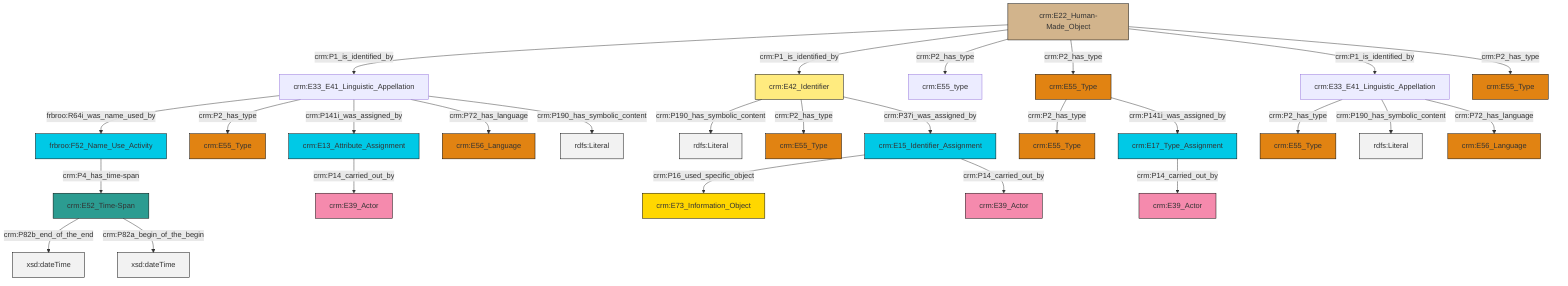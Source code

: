 graph TD
classDef Literal fill:#f2f2f2,stroke:#000000;
classDef CRM_Entity fill:#FFFFFF,stroke:#000000;
classDef Temporal_Entity fill:#00C9E6, stroke:#000000;
classDef Type fill:#E18312, stroke:#000000;
classDef Time-Span fill:#2C9C91, stroke:#000000;
classDef Appellation fill:#FFEB7F, stroke:#000000;
classDef Place fill:#008836, stroke:#000000;
classDef Persistent_Item fill:#B266B2, stroke:#000000;
classDef Conceptual_Object fill:#FFD700, stroke:#000000;
classDef Physical_Thing fill:#D2B48C, stroke:#000000;
classDef Actor fill:#f58aad, stroke:#000000;
classDef PC_Classes fill:#4ce600, stroke:#000000;
classDef Multi fill:#cccccc,stroke:#000000;

0["crm:E42_Identifier"]:::Appellation -->|crm:P190_has_symbolic_content| 1[rdfs:Literal]:::Literal
2["crm:E33_E41_Linguistic_Appellation"]:::Default -->|crm:P2_has_type| 3["crm:E55_Type"]:::Type
4["crm:E52_Time-Span"]:::Time-Span -->|crm:P82b_end_of_the_end| 5[xsd:dateTime]:::Literal
2["crm:E33_E41_Linguistic_Appellation"]:::Default -->|crm:P190_has_symbolic_content| 8[rdfs:Literal]:::Literal
9["crm:E33_E41_Linguistic_Appellation"]:::Default -->|frbroo:R64i_was_name_used_by| 10["frbroo:F52_Name_Use_Activity"]:::Temporal_Entity
9["crm:E33_E41_Linguistic_Appellation"]:::Default -->|crm:P2_has_type| 11["crm:E55_Type"]:::Type
12["crm:E22_Human-Made_Object"]:::Physical_Thing -->|crm:P1_is_identified_by| 9["crm:E33_E41_Linguistic_Appellation"]:::Default
20["crm:E17_Type_Assignment"]:::Temporal_Entity -->|crm:P14_carried_out_by| 15["crm:E39_Actor"]:::Actor
6["crm:E55_Type"]:::Type -->|crm:P2_has_type| 21["crm:E55_Type"]:::Type
0["crm:E42_Identifier"]:::Appellation -->|crm:P2_has_type| 22["crm:E55_Type"]:::Type
24["crm:E15_Identifier_Assignment"]:::Temporal_Entity -->|crm:P16_used_specific_object| 13["crm:E73_Information_Object"]:::Conceptual_Object
4["crm:E52_Time-Span"]:::Time-Span -->|crm:P82a_begin_of_the_begin| 25[xsd:dateTime]:::Literal
12["crm:E22_Human-Made_Object"]:::Physical_Thing -->|crm:P1_is_identified_by| 0["crm:E42_Identifier"]:::Appellation
12["crm:E22_Human-Made_Object"]:::Physical_Thing -->|crm:P2_has_type| 26["crm:E55_type"]:::Default
12["crm:E22_Human-Made_Object"]:::Physical_Thing -->|crm:P2_has_type| 6["crm:E55_Type"]:::Type
9["crm:E33_E41_Linguistic_Appellation"]:::Default -->|crm:P141i_was_assigned_by| 27["crm:E13_Attribute_Assignment"]:::Temporal_Entity
2["crm:E33_E41_Linguistic_Appellation"]:::Default -->|crm:P72_has_language| 28["crm:E56_Language"]:::Type
10["frbroo:F52_Name_Use_Activity"]:::Temporal_Entity -->|crm:P4_has_time-span| 4["crm:E52_Time-Span"]:::Time-Span
27["crm:E13_Attribute_Assignment"]:::Temporal_Entity -->|crm:P14_carried_out_by| 30["crm:E39_Actor"]:::Actor
9["crm:E33_E41_Linguistic_Appellation"]:::Default -->|crm:P72_has_language| 31["crm:E56_Language"]:::Type
6["crm:E55_Type"]:::Type -->|crm:P141i_was_assigned_by| 20["crm:E17_Type_Assignment"]:::Temporal_Entity
12["crm:E22_Human-Made_Object"]:::Physical_Thing -->|crm:P1_is_identified_by| 2["crm:E33_E41_Linguistic_Appellation"]:::Default
9["crm:E33_E41_Linguistic_Appellation"]:::Default -->|crm:P190_has_symbolic_content| 44[rdfs:Literal]:::Literal
12["crm:E22_Human-Made_Object"]:::Physical_Thing -->|crm:P2_has_type| 33["crm:E55_Type"]:::Type
0["crm:E42_Identifier"]:::Appellation -->|crm:P37i_was_assigned_by| 24["crm:E15_Identifier_Assignment"]:::Temporal_Entity
24["crm:E15_Identifier_Assignment"]:::Temporal_Entity -->|crm:P14_carried_out_by| 48["crm:E39_Actor"]:::Actor